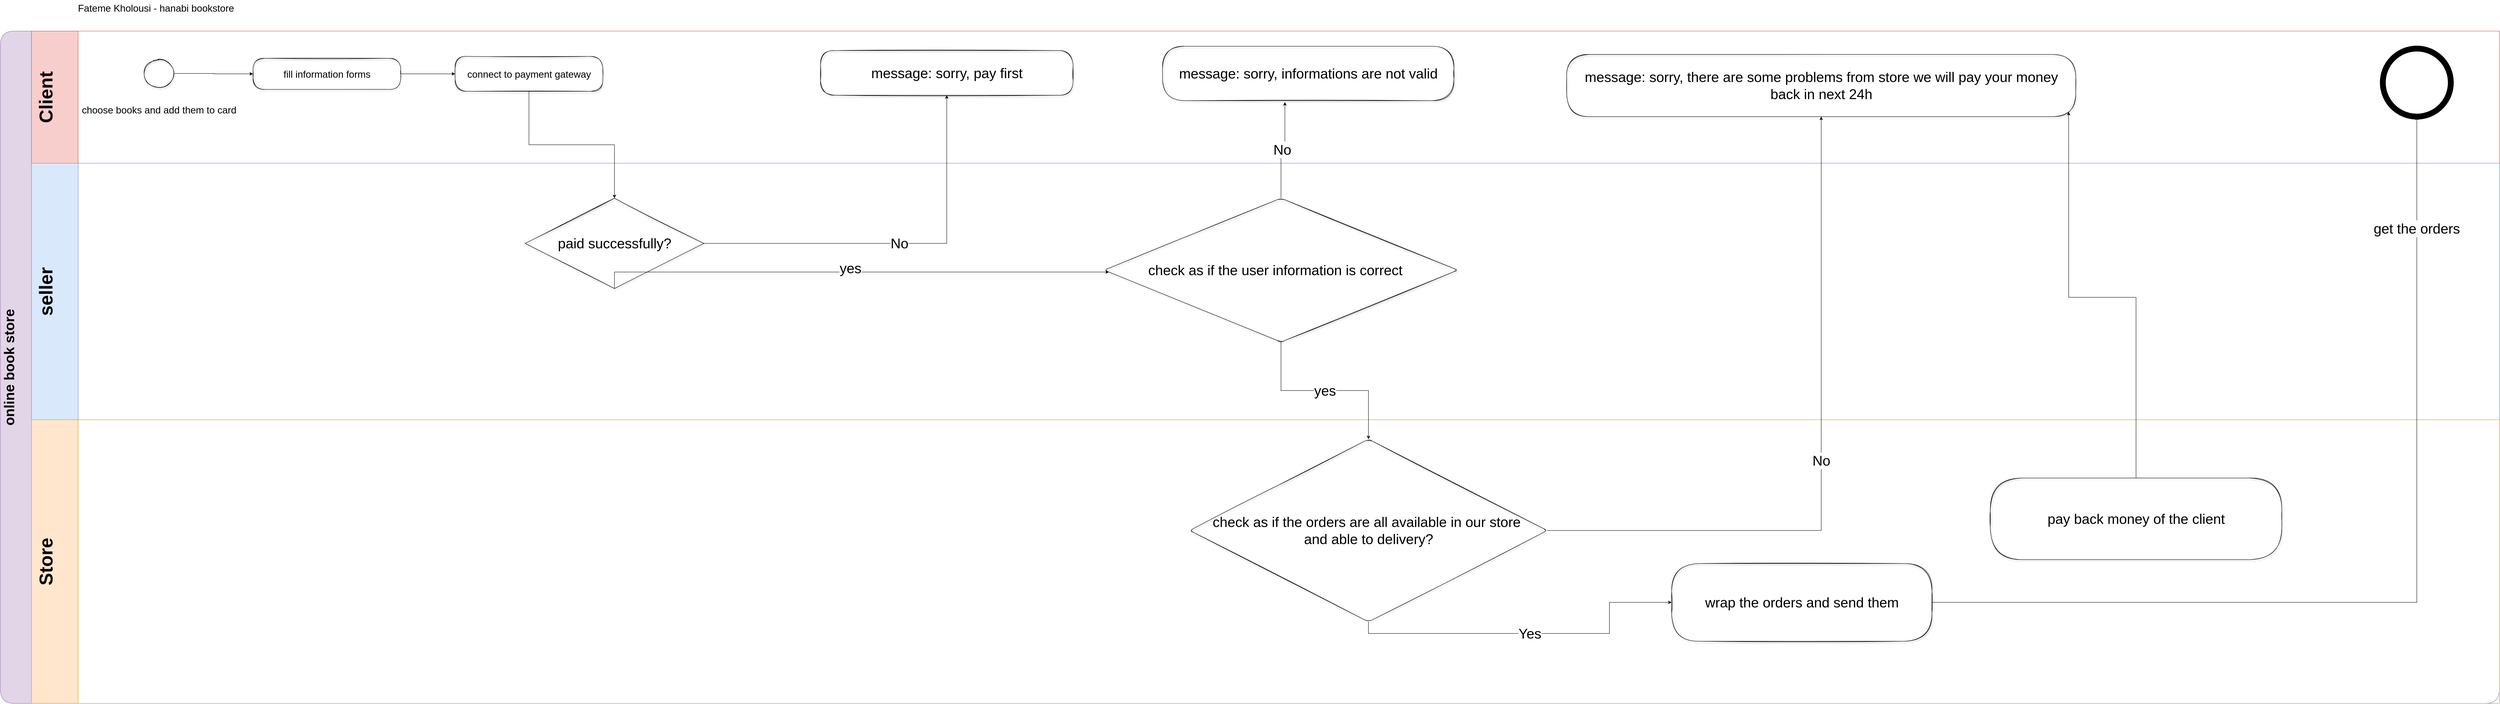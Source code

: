 <mxfile version="17.1.2" type="github">
  <diagram name="Page-1" id="2a216829-ef6e-dabb-86c1-c78162f3ba2b">
    <mxGraphModel dx="5765" dy="4395" grid="1" gridSize="10" guides="1" tooltips="1" connect="1" arrows="1" fold="1" page="1" pageScale="1" pageWidth="850" pageHeight="1100" background="none" math="0" shadow="0">
      <root>
        <mxCell id="0" />
        <mxCell id="1" parent="0" />
        <mxCell id="L4dgy_tUqT2uIpiH9sDq-9" value="online book store&#xa;" style="swimlane;childLayout=stackLayout;resizeParent=1;resizeParentMax=0;horizontal=0;startSize=80;horizontalStack=0;fontSize=36;fillColor=#e1d5e7;strokeColor=#9673a6;swimlaneFillColor=default;rounded=1;" vertex="1" parent="1">
          <mxGeometry x="1110" y="-190" width="6430" height="1730" as="geometry" />
        </mxCell>
        <mxCell id="L4dgy_tUqT2uIpiH9sDq-10" value="Client&#xa;" style="swimlane;startSize=120;horizontal=0;fontSize=48;swimlaneFillColor=default;fillColor=#f8cecc;strokeColor=#b85450;rounded=0;" vertex="1" parent="L4dgy_tUqT2uIpiH9sDq-9">
          <mxGeometry x="80" width="6350" height="340" as="geometry" />
        </mxCell>
        <mxCell id="L4dgy_tUqT2uIpiH9sDq-15" value="" style="shape=ellipse;html=1;whitespace=wrap;aspect=fixed;strokeWidth=15;perimeter=ellipsePerimeter;fontSize=48;gradientColor=none;" vertex="1" parent="L4dgy_tUqT2uIpiH9sDq-10">
          <mxGeometry x="6050" y="45" width="175" height="175" as="geometry" />
        </mxCell>
        <mxCell id="L4dgy_tUqT2uIpiH9sDq-22" style="edgeStyle=orthogonalEdgeStyle;rounded=0;orthogonalLoop=1;jettySize=auto;html=1;fontSize=25;" edge="1" parent="L4dgy_tUqT2uIpiH9sDq-10" source="L4dgy_tUqT2uIpiH9sDq-20" target="L4dgy_tUqT2uIpiH9sDq-21">
          <mxGeometry relative="1" as="geometry" />
        </mxCell>
        <mxCell id="L4dgy_tUqT2uIpiH9sDq-20" value="&lt;font style=&quot;font-size: 25px&quot;&gt;&lt;br&gt;&lt;br&gt;&lt;br&gt;choose books and add them to card&lt;/font&gt;" style="shape=ellipse;html=1;dashed=0;whitespace=wrap;perimeter=ellipsePerimeter;shadow=1;sketch=1;fontSize=48;strokeWidth=1;fillColor=none;gradientColor=none;strokeColor=default;" vertex="1" parent="L4dgy_tUqT2uIpiH9sDq-10">
          <mxGeometry x="288" y="74" width="80" height="70" as="geometry" />
        </mxCell>
        <mxCell id="L4dgy_tUqT2uIpiH9sDq-24" style="edgeStyle=orthogonalEdgeStyle;rounded=0;orthogonalLoop=1;jettySize=auto;html=1;fontSize=25;" edge="1" parent="L4dgy_tUqT2uIpiH9sDq-10" source="L4dgy_tUqT2uIpiH9sDq-21" target="L4dgy_tUqT2uIpiH9sDq-23">
          <mxGeometry relative="1" as="geometry" />
        </mxCell>
        <mxCell id="L4dgy_tUqT2uIpiH9sDq-21" value="fill information forms" style="html=1;dashed=0;whitespace=wrap;shadow=1;sketch=1;fontSize=25;strokeColor=default;strokeWidth=1;fillColor=none;gradientColor=none;rounded=1;arcSize=38;" vertex="1" parent="L4dgy_tUqT2uIpiH9sDq-10">
          <mxGeometry x="570" y="70" width="380" height="80" as="geometry" />
        </mxCell>
        <mxCell id="L4dgy_tUqT2uIpiH9sDq-23" value="connect to payment gateway" style="html=1;dashed=0;whitespace=wrap;rounded=1;shadow=1;sketch=1;fontSize=25;strokeColor=default;strokeWidth=1;fillColor=none;gradientColor=none;arcSize=35;" vertex="1" parent="L4dgy_tUqT2uIpiH9sDq-10">
          <mxGeometry x="1090" y="65" width="380" height="90" as="geometry" />
        </mxCell>
        <mxCell id="L4dgy_tUqT2uIpiH9sDq-34" value="message: sorry, informations are not valid" style="html=1;dashed=0;whitespace=wrap;rounded=1;shadow=1;sketch=1;fontSize=36;strokeColor=default;strokeWidth=1;fillColor=none;gradientColor=none;arcSize=41;" vertex="1" parent="L4dgy_tUqT2uIpiH9sDq-10">
          <mxGeometry x="2910" y="39" width="750" height="140" as="geometry" />
        </mxCell>
        <mxCell id="L4dgy_tUqT2uIpiH9sDq-44" value="message: sorry, there are some problems from store we will pay your money&lt;br&gt;back in next 24h" style="html=1;dashed=0;whitespace=wrap;rounded=1;shadow=1;sketch=1;fontSize=36;strokeColor=default;strokeWidth=1;fillColor=none;gradientColor=none;arcSize=37;" vertex="1" parent="L4dgy_tUqT2uIpiH9sDq-10">
          <mxGeometry x="3950" y="60" width="1310" height="160" as="geometry" />
        </mxCell>
        <mxCell id="L4dgy_tUqT2uIpiH9sDq-11" value="seller&#xa;" style="swimlane;startSize=120;horizontal=0;fontSize=48;fillColor=#dae8fc;strokeColor=#6c8ebf;gradientColor=none;swimlaneFillColor=default;" vertex="1" parent="L4dgy_tUqT2uIpiH9sDq-9">
          <mxGeometry x="80" y="340" width="6350" height="660" as="geometry" />
        </mxCell>
        <mxCell id="L4dgy_tUqT2uIpiH9sDq-26" value="paid successfully?" style="shape=rhombus;html=1;dashed=0;whitespace=wrap;perimeter=rhombusPerimeter;rounded=0;shadow=1;sketch=1;fontSize=36;strokeColor=default;strokeWidth=1;fillColor=none;gradientColor=none;" vertex="1" parent="L4dgy_tUqT2uIpiH9sDq-11">
          <mxGeometry x="1270" y="90" width="460" height="232.5" as="geometry" />
        </mxCell>
        <mxCell id="L4dgy_tUqT2uIpiH9sDq-33" value="check as if the user information is correct&amp;nbsp; &amp;nbsp;" style="shape=rhombus;html=1;dashed=0;whitespace=wrap;perimeter=rhombusPerimeter;rounded=1;shadow=1;sketch=1;fontSize=36;strokeColor=default;strokeWidth=1;fillColor=none;gradientColor=none;" vertex="1" parent="L4dgy_tUqT2uIpiH9sDq-11">
          <mxGeometry x="2760" y="90" width="910" height="370" as="geometry" />
        </mxCell>
        <mxCell id="L4dgy_tUqT2uIpiH9sDq-28" value="yes&lt;br&gt;" style="edgeStyle=orthogonalEdgeStyle;rounded=0;orthogonalLoop=1;jettySize=auto;html=1;fontSize=36;exitX=0.5;exitY=1;exitDx=0;exitDy=0;" edge="1" parent="L4dgy_tUqT2uIpiH9sDq-11" source="L4dgy_tUqT2uIpiH9sDq-26" target="L4dgy_tUqT2uIpiH9sDq-33">
          <mxGeometry x="-0.013" y="10" relative="1" as="geometry">
            <mxPoint x="2345.0" y="469.38" as="targetPoint" />
            <Array as="points">
              <mxPoint x="1500" y="280" />
            </Array>
            <mxPoint as="offset" />
          </mxGeometry>
        </mxCell>
        <mxCell id="L4dgy_tUqT2uIpiH9sDq-12" value="Store&#xa;" style="swimlane;startSize=120;horizontal=0;fontSize=48;fillColor=#ffe6cc;strokeColor=#d79b00;" vertex="1" parent="L4dgy_tUqT2uIpiH9sDq-9">
          <mxGeometry x="80" y="1000" width="6350" height="730" as="geometry" />
        </mxCell>
        <mxCell id="L4dgy_tUqT2uIpiH9sDq-51" value="Yes" style="edgeStyle=orthogonalEdgeStyle;rounded=0;orthogonalLoop=1;jettySize=auto;html=1;entryX=0;entryY=0.5;entryDx=0;entryDy=0;fontSize=36;" edge="1" parent="L4dgy_tUqT2uIpiH9sDq-12" source="L4dgy_tUqT2uIpiH9sDq-41" target="L4dgy_tUqT2uIpiH9sDq-42">
          <mxGeometry relative="1" as="geometry">
            <Array as="points">
              <mxPoint x="3440" y="550" />
              <mxPoint x="4060" y="550" />
              <mxPoint x="4060" y="470" />
            </Array>
          </mxGeometry>
        </mxCell>
        <mxCell id="L4dgy_tUqT2uIpiH9sDq-41" value="check as if the orders are all available in our store&amp;nbsp;&lt;br&gt;and able to delivery?" style="shape=rhombus;html=1;dashed=0;whitespace=wrap;perimeter=rhombusPerimeter;rounded=1;shadow=1;sketch=1;fontSize=36;strokeColor=default;strokeWidth=1;fillColor=none;gradientColor=none;" vertex="1" parent="L4dgy_tUqT2uIpiH9sDq-12">
          <mxGeometry x="2980" y="50" width="920" height="470" as="geometry" />
        </mxCell>
        <mxCell id="L4dgy_tUqT2uIpiH9sDq-42" value="wrap the orders and send them" style="html=1;dashed=0;whitespace=wrap;rounded=1;shadow=1;sketch=1;fontSize=36;strokeColor=default;strokeWidth=1;fillColor=none;gradientColor=none;arcSize=36;" vertex="1" parent="L4dgy_tUqT2uIpiH9sDq-12">
          <mxGeometry x="4220" y="370" width="670" height="200" as="geometry" />
        </mxCell>
        <mxCell id="L4dgy_tUqT2uIpiH9sDq-46" value="pay back money of the client" style="html=1;dashed=0;whitespace=wrap;rounded=1;shadow=1;sketch=1;fontSize=36;strokeColor=default;strokeWidth=1;fillColor=none;gradientColor=none;arcSize=40;" vertex="1" parent="L4dgy_tUqT2uIpiH9sDq-12">
          <mxGeometry x="5040" y="150" width="750" height="210" as="geometry" />
        </mxCell>
        <mxCell id="L4dgy_tUqT2uIpiH9sDq-27" style="edgeStyle=orthogonalEdgeStyle;rounded=0;orthogonalLoop=1;jettySize=auto;html=1;fontSize=36;" edge="1" parent="L4dgy_tUqT2uIpiH9sDq-9" source="L4dgy_tUqT2uIpiH9sDq-23" target="L4dgy_tUqT2uIpiH9sDq-26">
          <mxGeometry relative="1" as="geometry" />
        </mxCell>
        <mxCell id="L4dgy_tUqT2uIpiH9sDq-35" value="No" style="edgeStyle=orthogonalEdgeStyle;rounded=0;orthogonalLoop=1;jettySize=auto;html=1;entryX=0.42;entryY=1.027;entryDx=0;entryDy=0;entryPerimeter=0;fontSize=36;" edge="1" parent="L4dgy_tUqT2uIpiH9sDq-9" source="L4dgy_tUqT2uIpiH9sDq-33" target="L4dgy_tUqT2uIpiH9sDq-34">
          <mxGeometry relative="1" as="geometry" />
        </mxCell>
        <mxCell id="L4dgy_tUqT2uIpiH9sDq-40" value="yes" style="edgeStyle=orthogonalEdgeStyle;rounded=0;orthogonalLoop=1;jettySize=auto;html=1;fontSize=36;" edge="1" parent="L4dgy_tUqT2uIpiH9sDq-9" source="L4dgy_tUqT2uIpiH9sDq-33" target="L4dgy_tUqT2uIpiH9sDq-41">
          <mxGeometry relative="1" as="geometry">
            <mxPoint x="3295" y="1120" as="targetPoint" />
          </mxGeometry>
        </mxCell>
        <mxCell id="L4dgy_tUqT2uIpiH9sDq-45" value="No&lt;br&gt;" style="edgeStyle=orthogonalEdgeStyle;rounded=0;orthogonalLoop=1;jettySize=auto;html=1;fontSize=36;" edge="1" parent="L4dgy_tUqT2uIpiH9sDq-9" source="L4dgy_tUqT2uIpiH9sDq-41" target="L4dgy_tUqT2uIpiH9sDq-44">
          <mxGeometry relative="1" as="geometry">
            <Array as="points">
              <mxPoint x="4685" y="1285" />
            </Array>
          </mxGeometry>
        </mxCell>
        <mxCell id="L4dgy_tUqT2uIpiH9sDq-47" style="edgeStyle=orthogonalEdgeStyle;rounded=0;orthogonalLoop=1;jettySize=auto;html=1;entryX=0.986;entryY=0.924;entryDx=0;entryDy=0;entryPerimeter=0;fontSize=36;" edge="1" parent="L4dgy_tUqT2uIpiH9sDq-9" source="L4dgy_tUqT2uIpiH9sDq-46" target="L4dgy_tUqT2uIpiH9sDq-44">
          <mxGeometry relative="1" as="geometry" />
        </mxCell>
        <mxCell id="L4dgy_tUqT2uIpiH9sDq-52" style="edgeStyle=orthogonalEdgeStyle;rounded=0;orthogonalLoop=1;jettySize=auto;html=1;entryX=0.5;entryY=1;entryDx=0;entryDy=0;fontSize=36;" edge="1" parent="L4dgy_tUqT2uIpiH9sDq-9" source="L4dgy_tUqT2uIpiH9sDq-42" target="L4dgy_tUqT2uIpiH9sDq-15">
          <mxGeometry relative="1" as="geometry" />
        </mxCell>
        <mxCell id="L4dgy_tUqT2uIpiH9sDq-55" value="get the orders&lt;br&gt;" style="edgeLabel;html=1;align=center;verticalAlign=middle;resizable=0;points=[];fontSize=36;" vertex="1" connectable="0" parent="L4dgy_tUqT2uIpiH9sDq-52">
          <mxGeometry x="0.771" y="1" relative="1" as="geometry">
            <mxPoint y="2" as="offset" />
          </mxGeometry>
        </mxCell>
        <mxCell id="L4dgy_tUqT2uIpiH9sDq-25" value="Fateme Kholousi - hanabi bookstore" style="text;html=1;align=center;verticalAlign=middle;resizable=0;points=[];autosize=1;strokeColor=none;fillColor=none;fontSize=25;" vertex="1" parent="1">
          <mxGeometry x="1300" y="-270" width="420" height="40" as="geometry" />
        </mxCell>
        <mxCell id="L4dgy_tUqT2uIpiH9sDq-30" value="No&lt;br&gt;" style="edgeStyle=orthogonalEdgeStyle;rounded=0;orthogonalLoop=1;jettySize=auto;html=1;fontSize=36;" edge="1" parent="1" source="L4dgy_tUqT2uIpiH9sDq-26" target="L4dgy_tUqT2uIpiH9sDq-31">
          <mxGeometry relative="1" as="geometry">
            <mxPoint x="3270" y="-50" as="targetPoint" />
          </mxGeometry>
        </mxCell>
        <mxCell id="L4dgy_tUqT2uIpiH9sDq-31" value="message: sorry, pay first" style="html=1;dashed=0;whitespace=wrap;rounded=1;shadow=1;sketch=1;fontSize=36;strokeColor=default;strokeWidth=1;fillColor=none;gradientColor=none;arcSize=33;" vertex="1" parent="1">
          <mxGeometry x="3220" y="-140" width="650" height="115" as="geometry" />
        </mxCell>
      </root>
    </mxGraphModel>
  </diagram>
</mxfile>
